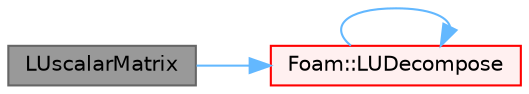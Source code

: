digraph "LUscalarMatrix"
{
 // LATEX_PDF_SIZE
  bgcolor="transparent";
  edge [fontname=Helvetica,fontsize=10,labelfontname=Helvetica,labelfontsize=10];
  node [fontname=Helvetica,fontsize=10,shape=box,height=0.2,width=0.4];
  rankdir="LR";
  Node1 [id="Node000001",label="LUscalarMatrix",height=0.2,width=0.4,color="gray40", fillcolor="grey60", style="filled", fontcolor="black",tooltip=" "];
  Node1 -> Node2 [id="edge1_Node000001_Node000002",color="steelblue1",style="solid",tooltip=" "];
  Node2 [id="Node000002",label="Foam::LUDecompose",height=0.2,width=0.4,color="red", fillcolor="#FFF0F0", style="filled",URL="$namespaceFoam.html#a4c90a8a26de44c9bed71aef2138ce997",tooltip=" "];
  Node2 -> Node2 [id="edge2_Node000002_Node000002",color="steelblue1",style="solid",tooltip=" "];
}
